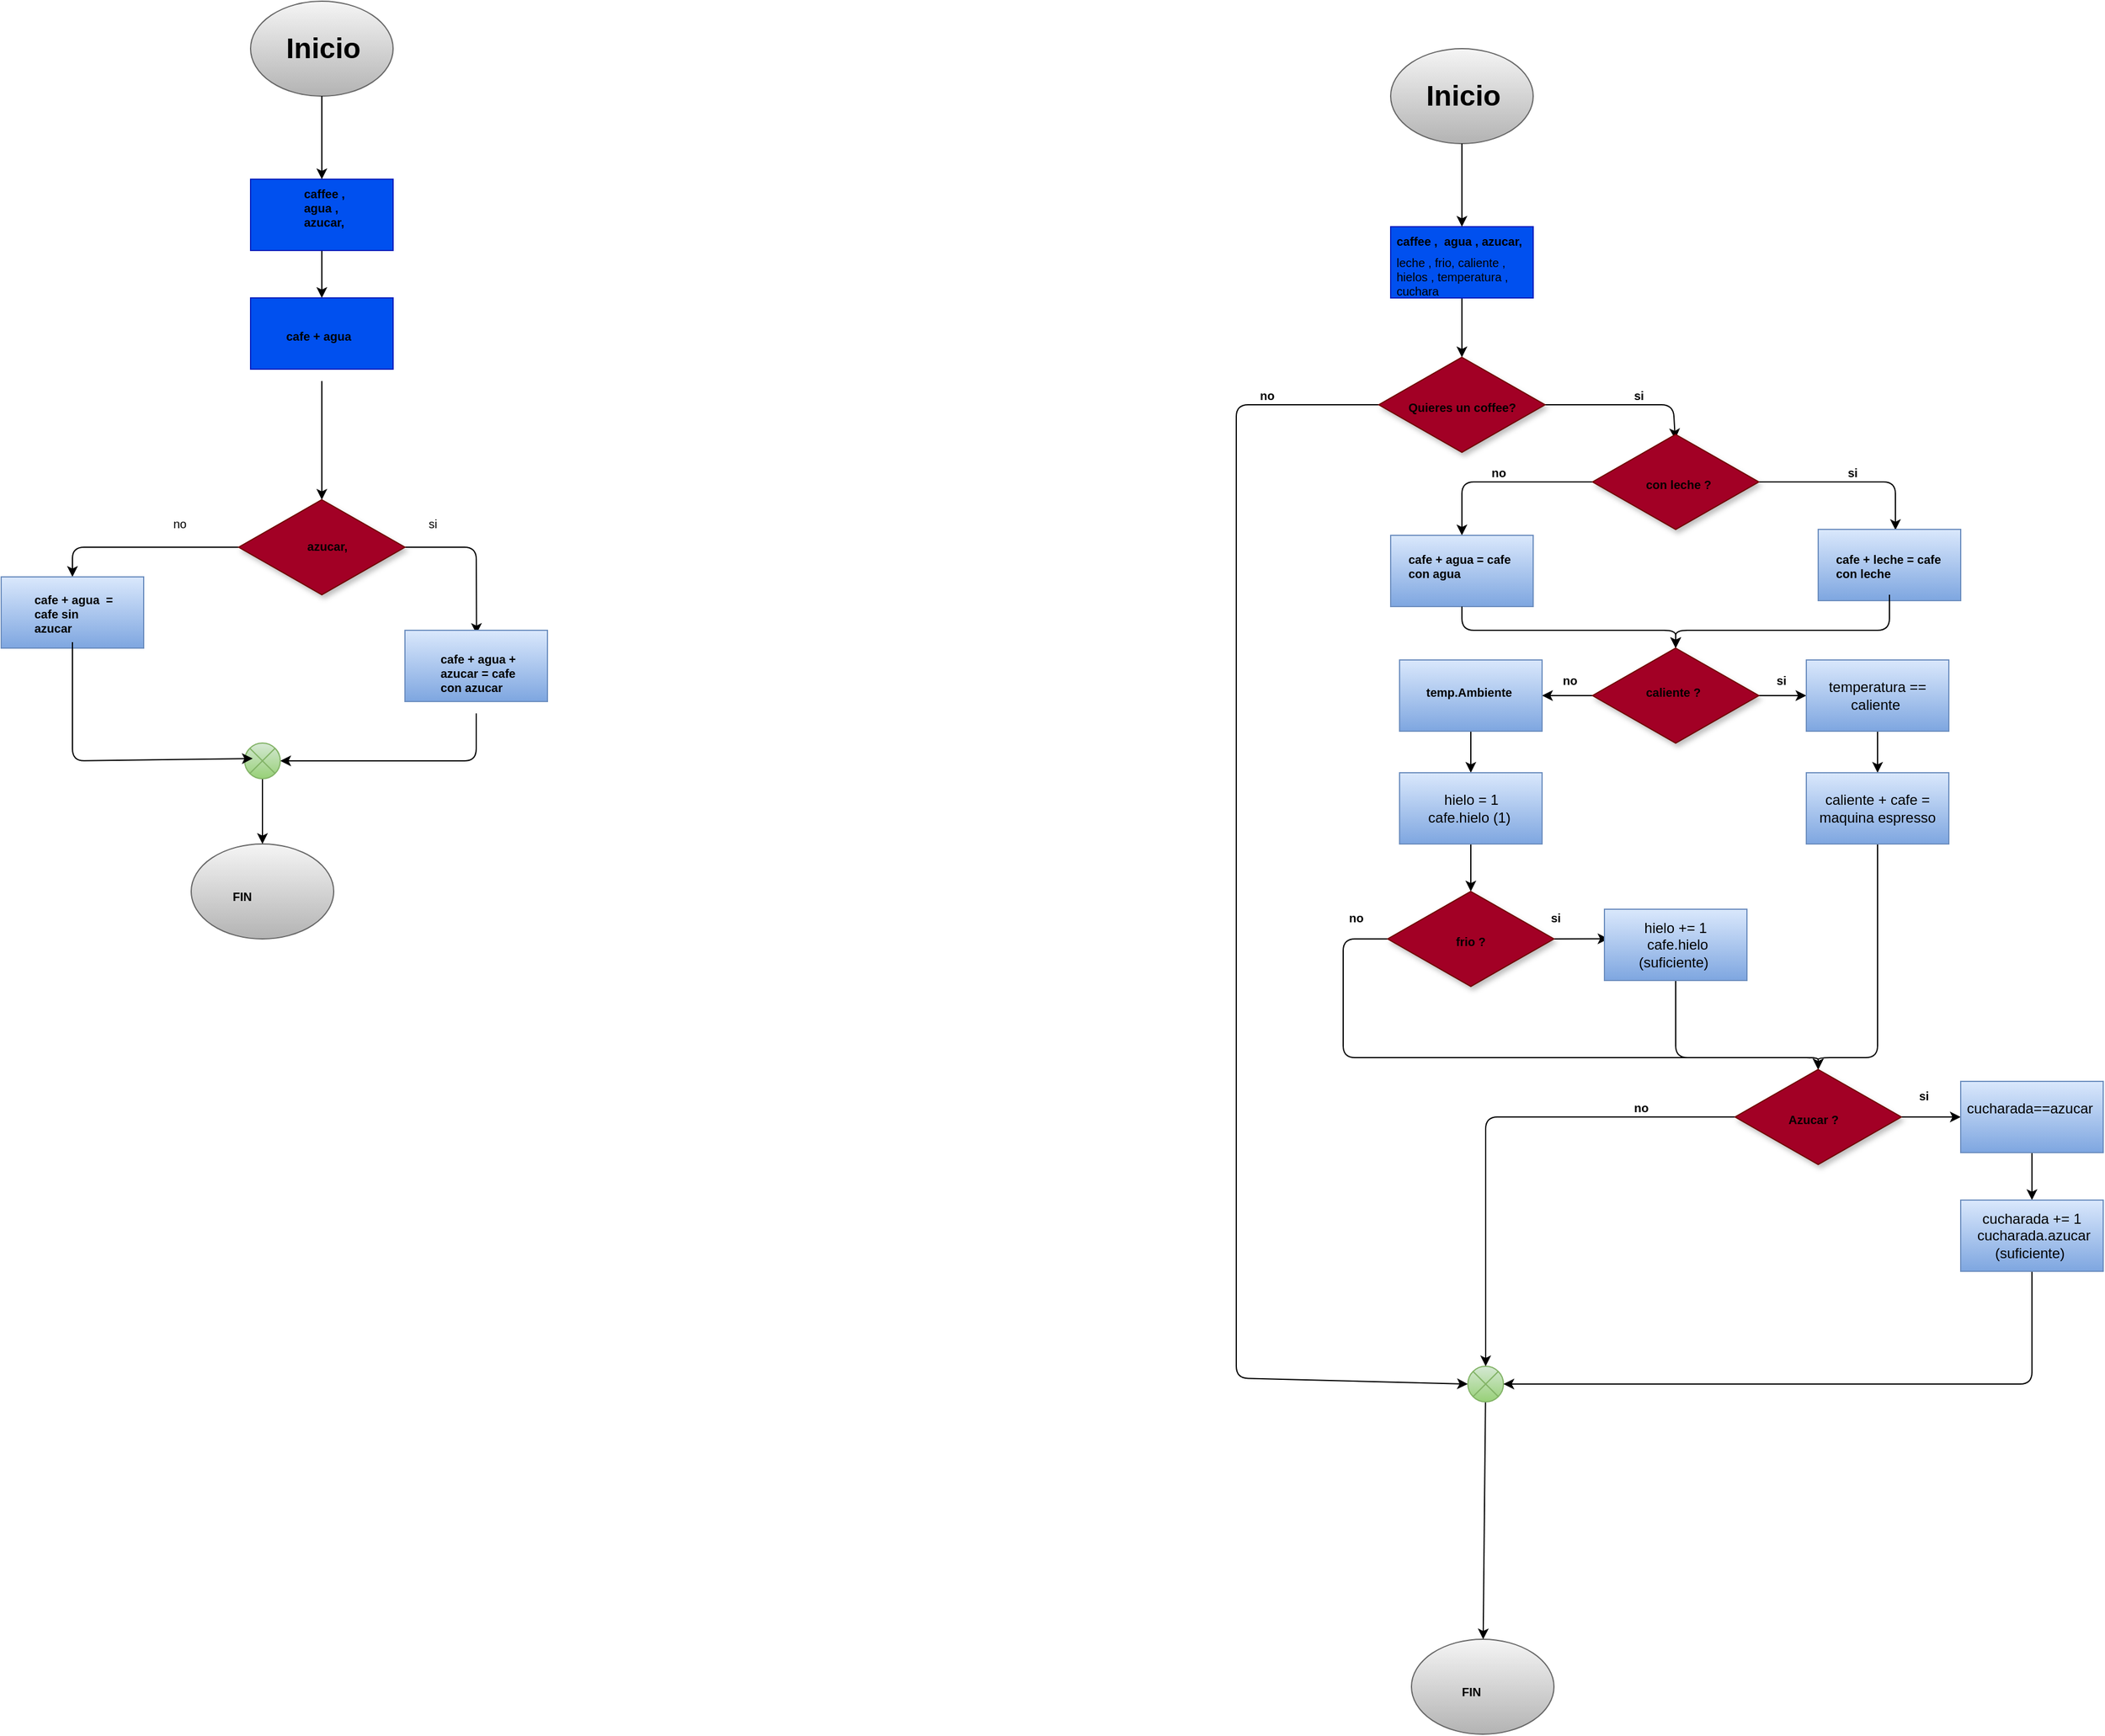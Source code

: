 <mxfile>
    <diagram id="6cFT4WeR4OX0mbMKUrA-" name="Page-1">
        <mxGraphModel dx="2379" dy="1494" grid="1" gridSize="10" guides="1" tooltips="1" connect="1" arrows="1" fold="1" page="1" pageScale="1" pageWidth="850" pageHeight="1100" math="0" shadow="0">
            <root>
                <mxCell id="0"/>
                <mxCell id="1" parent="0"/>
                <mxCell id="5" style="edgeStyle=none;html=1;entryX=0.502;entryY=0.051;entryDx=0;entryDy=0;entryPerimeter=0;" parent="1" source="7" target="16" edge="1">
                    <mxGeometry relative="1" as="geometry">
                        <Array as="points">
                            <mxPoint x="1420" y="490"/>
                        </Array>
                        <mxPoint x="1420" y="550" as="targetPoint"/>
                    </mxGeometry>
                </mxCell>
                <mxCell id="6" style="edgeStyle=none;html=1;entryX=0.5;entryY=0;entryDx=0;entryDy=0;" parent="1" source="7" target="11" edge="1">
                    <mxGeometry relative="1" as="geometry">
                        <Array as="points">
                            <mxPoint x="1080" y="490"/>
                        </Array>
                    </mxGeometry>
                </mxCell>
                <mxCell id="7" value="" style="rhombus;whiteSpace=wrap;html=1;shadow=1;fillColor=#a20025;strokeColor=#6F0000;fontColor=#ffffff;" parent="1" vertex="1">
                    <mxGeometry x="1220" y="450" width="140" height="80" as="geometry"/>
                </mxCell>
                <mxCell id="8" value="" style="ellipse;whiteSpace=wrap;html=1;fillColor=#f5f5f5;strokeColor=#666666;gradientColor=#b3b3b3;" parent="1" vertex="1">
                    <mxGeometry x="1180" y="740" width="120" height="80" as="geometry"/>
                </mxCell>
                <mxCell id="11" value="" style="rounded=0;whiteSpace=wrap;html=1;fillColor=#dae8fc;strokeColor=#6c8ebf;gradientColor=#7ea6e0;" parent="1" vertex="1">
                    <mxGeometry x="1020" y="515" width="120" height="60" as="geometry"/>
                </mxCell>
                <mxCell id="13" style="edgeStyle=none;html=1;" parent="1" target="21" edge="1">
                    <mxGeometry relative="1" as="geometry">
                        <mxPoint x="1420" y="630" as="sourcePoint"/>
                        <Array as="points">
                            <mxPoint x="1420" y="670"/>
                        </Array>
                    </mxGeometry>
                </mxCell>
                <mxCell id="16" value="" style="rounded=0;whiteSpace=wrap;html=1;fillColor=#dae8fc;strokeColor=#6c8ebf;gradientColor=#7ea6e0;" parent="1" vertex="1">
                    <mxGeometry x="1360" y="560" width="120" height="60" as="geometry"/>
                </mxCell>
                <mxCell id="20" style="edgeStyle=none;html=1;" parent="1" source="21" target="8" edge="1">
                    <mxGeometry relative="1" as="geometry"/>
                </mxCell>
                <mxCell id="21" value="" style="shape=sumEllipse;perimeter=ellipsePerimeter;whiteSpace=wrap;html=1;backgroundOutline=1;fillColor=#d5e8d4;gradientColor=#97d077;strokeColor=#82b366;" parent="1" vertex="1">
                    <mxGeometry x="1225" y="655" width="30" height="30" as="geometry"/>
                </mxCell>
                <mxCell id="26" value="" style="ellipse;whiteSpace=wrap;html=1;fillColor=#f5f5f5;strokeColor=#666666;gradientColor=#b3b3b3;" parent="1" vertex="1">
                    <mxGeometry x="1230" y="30" width="120" height="80" as="geometry"/>
                </mxCell>
                <mxCell id="27" value="" style="edgeStyle=none;html=1;entryX=0.5;entryY=0;entryDx=0;entryDy=0;" parent="1" source="28" target="32" edge="1">
                    <mxGeometry relative="1" as="geometry">
                        <mxPoint x="1290" y="270" as="targetPoint"/>
                    </mxGeometry>
                </mxCell>
                <mxCell id="28" value="" style="rounded=0;whiteSpace=wrap;html=1;fillColor=#0050ef;fontColor=#ffffff;strokeColor=#001DBC;" parent="1" vertex="1">
                    <mxGeometry x="1230" y="180" width="120" height="60" as="geometry"/>
                </mxCell>
                <mxCell id="29" value="" style="edgeStyle=none;html=1;" parent="1" target="28" edge="1">
                    <mxGeometry relative="1" as="geometry">
                        <mxPoint x="1290" y="110" as="sourcePoint"/>
                    </mxGeometry>
                </mxCell>
                <mxCell id="30" value="&lt;h1&gt;Inicio&lt;/h1&gt;" style="text;html=1;strokeColor=none;fillColor=none;spacing=5;spacingTop=-20;whiteSpace=wrap;overflow=hidden;rounded=0;" parent="1" vertex="1">
                    <mxGeometry x="1255" y="50" width="70" height="40" as="geometry"/>
                </mxCell>
                <mxCell id="31" value="&lt;h1 style=&quot;font-size: 10px;&quot;&gt;caffee ,&amp;nbsp; agua , azucar,&lt;/h1&gt;&lt;div&gt;&lt;br&gt;&lt;/div&gt;" style="text;html=1;strokeColor=none;fillColor=none;spacing=5;spacingTop=-20;whiteSpace=wrap;overflow=hidden;rounded=0;fontSize=10;" parent="1" vertex="1">
                    <mxGeometry x="1270" y="190" width="70" height="40" as="geometry"/>
                </mxCell>
                <mxCell id="32" value="" style="rounded=0;whiteSpace=wrap;html=1;fillColor=#0050ef;fontColor=#ffffff;strokeColor=#001DBC;" parent="1" vertex="1">
                    <mxGeometry x="1230" y="280" width="120" height="60" as="geometry"/>
                </mxCell>
                <mxCell id="35" value="" style="edgeStyle=none;html=1;fontSize=10;" parent="1" source="33" target="7" edge="1">
                    <mxGeometry relative="1" as="geometry"/>
                </mxCell>
                <mxCell id="33" value="&lt;h1 style=&quot;font-size: 10px;&quot;&gt;cafe + agua&lt;/h1&gt;" style="text;html=1;strokeColor=none;fillColor=none;spacing=5;spacingTop=-20;whiteSpace=wrap;overflow=hidden;rounded=0;fontSize=10;" parent="1" vertex="1">
                    <mxGeometry x="1255" y="310" width="70" height="40" as="geometry"/>
                </mxCell>
                <mxCell id="34" value="&#10;&lt;h1 style=&quot;border-color: rgb(0, 0, 0); font-size: 10px;&quot;&gt;&amp;nbsp;azucar,&lt;/h1&gt;&lt;div style=&quot;border-color: rgb(0, 0, 0);&quot;&gt;&lt;br style=&quot;border-color: rgb(0, 0, 0); color: rgb(240, 240, 240); font-family: Helvetica; font-size: 10px; font-style: normal; font-variant-ligatures: normal; font-variant-caps: normal; font-weight: 400; letter-spacing: normal; orphans: 2; text-align: left; text-indent: 0px; text-transform: none; widows: 2; word-spacing: 0px; -webkit-text-stroke-width: 0px; background-color: rgb(42, 37, 47); text-decoration-thickness: initial; text-decoration-style: initial; text-decoration-color: initial;&quot;&gt;&#10;&#10;&lt;/div&gt;" style="text;html=1;strokeColor=none;fillColor=none;spacing=5;spacingTop=-20;whiteSpace=wrap;overflow=hidden;rounded=0;fontSize=10;" parent="1" vertex="1">
                    <mxGeometry x="1270" y="475" width="70" height="40" as="geometry"/>
                </mxCell>
                <mxCell id="39" value="&lt;br&gt;&lt;h1 style=&quot;border-color: rgb(0, 0, 0); font-size: 10px;&quot;&gt;cafe + agua + azucar = cafe con azucar&lt;/h1&gt;&lt;div style=&quot;border-color: rgb(0, 0, 0);&quot;&gt;&lt;br&gt;&lt;br&gt;&lt;/div&gt;" style="text;html=1;strokeColor=none;fillColor=none;spacing=5;spacingTop=-20;whiteSpace=wrap;overflow=hidden;rounded=0;fontSize=10;" parent="1" vertex="1">
                    <mxGeometry x="1385" y="570" width="75" height="50" as="geometry"/>
                </mxCell>
                <mxCell id="44" style="edgeStyle=none;html=1;entryX=0.226;entryY=0.433;entryDx=0;entryDy=0;entryPerimeter=0;fontSize=10;" parent="1" source="40" target="21" edge="1">
                    <mxGeometry relative="1" as="geometry">
                        <Array as="points">
                            <mxPoint x="1080" y="670"/>
                        </Array>
                    </mxGeometry>
                </mxCell>
                <mxCell id="40" value="&lt;br&gt;&lt;h1 style=&quot;border-color: rgb(0, 0, 0); font-size: 10px;&quot;&gt;cafe + agua&amp;nbsp; = cafe sin azucar&lt;/h1&gt;&lt;div style=&quot;border-color: rgb(0, 0, 0);&quot;&gt;&lt;br&gt;&lt;br&gt;&lt;/div&gt;" style="text;html=1;strokeColor=none;fillColor=none;spacing=5;spacingTop=-20;whiteSpace=wrap;overflow=hidden;rounded=0;fontSize=10;" parent="1" vertex="1">
                    <mxGeometry x="1042.5" y="520" width="75" height="50" as="geometry"/>
                </mxCell>
                <mxCell id="41" value="no" style="text;html=1;strokeColor=none;fillColor=none;spacing=5;spacingTop=-20;whiteSpace=wrap;overflow=hidden;rounded=0;fontSize=10;" parent="1" vertex="1">
                    <mxGeometry x="1160" y="475" width="30" height="10" as="geometry"/>
                </mxCell>
                <mxCell id="43" value="si" style="text;html=1;strokeColor=none;fillColor=none;spacing=5;spacingTop=-20;whiteSpace=wrap;overflow=hidden;rounded=0;fontSize=10;" parent="1" vertex="1">
                    <mxGeometry x="1375" y="475" width="30" height="10" as="geometry"/>
                </mxCell>
                <mxCell id="45" value="&lt;br&gt;&lt;h1 style=&quot;border-color: rgb(0, 0, 0); font-size: 10px;&quot;&gt;FIN&lt;/h1&gt;&lt;div style=&quot;border-color: rgb(0, 0, 0);&quot;&gt;&lt;br&gt;&lt;/div&gt;" style="text;html=1;strokeColor=none;fillColor=none;spacing=5;spacingTop=-20;whiteSpace=wrap;overflow=hidden;rounded=0;fontSize=10;" parent="1" vertex="1">
                    <mxGeometry x="1210" y="770" width="70" height="40" as="geometry"/>
                </mxCell>
                <mxCell id="72" value="" style="ellipse;whiteSpace=wrap;html=1;fillColor=#f5f5f5;strokeColor=#666666;gradientColor=#b3b3b3;" vertex="1" parent="1">
                    <mxGeometry x="2190" y="70" width="120" height="80" as="geometry"/>
                </mxCell>
                <mxCell id="73" value="" style="edgeStyle=none;html=1;entryX=0.5;entryY=0;entryDx=0;entryDy=0;" edge="1" parent="1" source="74" target="88">
                    <mxGeometry relative="1" as="geometry">
                        <mxPoint x="2250" y="320" as="targetPoint"/>
                    </mxGeometry>
                </mxCell>
                <mxCell id="74" value="" style="rounded=0;whiteSpace=wrap;html=1;fillColor=#0050ef;fontColor=#ffffff;strokeColor=#001DBC;" vertex="1" parent="1">
                    <mxGeometry x="2190" y="220" width="120" height="60" as="geometry"/>
                </mxCell>
                <mxCell id="75" value="" style="edgeStyle=none;html=1;" edge="1" parent="1" target="74">
                    <mxGeometry relative="1" as="geometry">
                        <mxPoint x="2250" y="150" as="sourcePoint"/>
                    </mxGeometry>
                </mxCell>
                <mxCell id="76" value="&lt;h1&gt;Inicio&lt;/h1&gt;" style="text;html=1;strokeColor=none;fillColor=none;spacing=5;spacingTop=-20;whiteSpace=wrap;overflow=hidden;rounded=0;" vertex="1" parent="1">
                    <mxGeometry x="2215" y="90" width="70" height="40" as="geometry"/>
                </mxCell>
                <mxCell id="77" value="&lt;h1 style=&quot;font-size: 10px;&quot;&gt;caffee ,&amp;nbsp; agua , azucar,&lt;/h1&gt;&lt;div&gt;leche , frio, caliente , hielos , temperatura , cuchara&amp;nbsp;&lt;/div&gt;&lt;div&gt;&lt;br&gt;&lt;/div&gt;" style="text;html=1;strokeColor=none;fillColor=none;spacing=5;spacingTop=-20;whiteSpace=wrap;overflow=hidden;rounded=0;fontSize=10;" vertex="1" parent="1">
                    <mxGeometry x="2190" y="230" width="120" height="50" as="geometry"/>
                </mxCell>
                <mxCell id="108" value="" style="edgeStyle=none;html=1;entryX=0;entryY=0.5;entryDx=0;entryDy=0;" edge="1" parent="1" source="88" target="114">
                    <mxGeometry relative="1" as="geometry">
                        <mxPoint x="2040" y="405.0" as="targetPoint"/>
                        <Array as="points">
                            <mxPoint x="2060" y="370"/>
                            <mxPoint x="2060" y="965"/>
                            <mxPoint x="2060" y="1190"/>
                        </Array>
                    </mxGeometry>
                </mxCell>
                <mxCell id="109" value="" style="edgeStyle=none;html=1;entryX=0.497;entryY=0.05;entryDx=0;entryDy=0;entryPerimeter=0;" edge="1" parent="1" source="88" target="116">
                    <mxGeometry relative="1" as="geometry">
                        <mxPoint x="2429.975" y="395" as="targetPoint"/>
                        <Array as="points">
                            <mxPoint x="2428" y="370"/>
                        </Array>
                    </mxGeometry>
                </mxCell>
                <mxCell id="88" value="" style="rhombus;whiteSpace=wrap;html=1;shadow=1;fillColor=#a20025;strokeColor=#6F0000;fontColor=#ffffff;" vertex="1" parent="1">
                    <mxGeometry x="2180" y="330" width="140" height="80" as="geometry"/>
                </mxCell>
                <mxCell id="89" value="&lt;h1 style=&quot;font-size: 10px;&quot;&gt;Quieres un coffee?&lt;/h1&gt;" style="text;html=1;strokeColor=none;fillColor=none;spacing=5;spacingTop=-20;whiteSpace=wrap;overflow=hidden;rounded=0;fontSize=10;" vertex="1" parent="1">
                    <mxGeometry x="2200" y="370" width="120" height="50" as="geometry"/>
                </mxCell>
                <mxCell id="110" value="&lt;h1 style=&quot;font-size: 10px;&quot;&gt;si&lt;/h1&gt;" style="text;html=1;strokeColor=none;fillColor=none;spacing=5;spacingTop=-20;whiteSpace=wrap;overflow=hidden;rounded=0;fontSize=10;" vertex="1" parent="1">
                    <mxGeometry x="2390" y="360" width="25" height="10" as="geometry"/>
                </mxCell>
                <mxCell id="111" value="&lt;h1 style=&quot;font-size: 10px;&quot;&gt;no&lt;/h1&gt;" style="text;html=1;strokeColor=none;fillColor=none;spacing=5;spacingTop=-20;whiteSpace=wrap;overflow=hidden;rounded=0;fontSize=10;" vertex="1" parent="1">
                    <mxGeometry x="2075" y="360" width="25" height="10" as="geometry"/>
                </mxCell>
                <mxCell id="112" value="" style="ellipse;whiteSpace=wrap;html=1;fillColor=#f5f5f5;strokeColor=#666666;gradientColor=#b3b3b3;" vertex="1" parent="1">
                    <mxGeometry x="2207.5" y="1410" width="120" height="80" as="geometry"/>
                </mxCell>
                <mxCell id="113" style="edgeStyle=none;html=1;" edge="1" parent="1" source="114" target="112">
                    <mxGeometry relative="1" as="geometry"/>
                </mxCell>
                <mxCell id="114" value="" style="shape=sumEllipse;perimeter=ellipsePerimeter;whiteSpace=wrap;html=1;backgroundOutline=1;fillColor=#d5e8d4;gradientColor=#97d077;strokeColor=#82b366;" vertex="1" parent="1">
                    <mxGeometry x="2255" y="1180" width="30" height="30" as="geometry"/>
                </mxCell>
                <mxCell id="115" value="&lt;br&gt;&lt;h1 style=&quot;border-color: rgb(0, 0, 0); font-size: 10px;&quot;&gt;FIN&lt;/h1&gt;&lt;div style=&quot;border-color: rgb(0, 0, 0);&quot;&gt;&lt;br&gt;&lt;/div&gt;" style="text;html=1;strokeColor=none;fillColor=none;spacing=5;spacingTop=-20;whiteSpace=wrap;overflow=hidden;rounded=0;fontSize=10;" vertex="1" parent="1">
                    <mxGeometry x="2245" y="1440" width="25" height="20" as="geometry"/>
                </mxCell>
                <mxCell id="121" style="edgeStyle=none;html=1;entryX=0.5;entryY=0;entryDx=0;entryDy=0;" edge="1" parent="1" source="116" target="118">
                    <mxGeometry relative="1" as="geometry">
                        <Array as="points">
                            <mxPoint x="2250" y="435"/>
                        </Array>
                    </mxGeometry>
                </mxCell>
                <mxCell id="123" style="edgeStyle=none;html=1;entryX=0.542;entryY=0.009;entryDx=0;entryDy=0;entryPerimeter=0;" edge="1" parent="1" source="116" target="119">
                    <mxGeometry relative="1" as="geometry">
                        <Array as="points">
                            <mxPoint x="2615" y="435"/>
                        </Array>
                    </mxGeometry>
                </mxCell>
                <mxCell id="116" value="" style="rhombus;whiteSpace=wrap;html=1;shadow=1;fillColor=#a20025;strokeColor=#6F0000;fontColor=#ffffff;" vertex="1" parent="1">
                    <mxGeometry x="2360" y="395" width="140" height="80" as="geometry"/>
                </mxCell>
                <mxCell id="117" value="&lt;h1 style=&quot;font-size: 10px;&quot;&gt;con leche ?&lt;/h1&gt;" style="text;html=1;strokeColor=none;fillColor=none;spacing=5;spacingTop=-20;whiteSpace=wrap;overflow=hidden;rounded=0;fontSize=10;" vertex="1" parent="1">
                    <mxGeometry x="2400" y="435" width="70" height="15" as="geometry"/>
                </mxCell>
                <mxCell id="118" value="" style="rounded=0;whiteSpace=wrap;html=1;fillColor=#dae8fc;strokeColor=#6c8ebf;gradientColor=#7ea6e0;" vertex="1" parent="1">
                    <mxGeometry x="2190" y="480" width="120" height="60" as="geometry"/>
                </mxCell>
                <mxCell id="119" value="" style="rounded=0;whiteSpace=wrap;html=1;fillColor=#dae8fc;strokeColor=#6c8ebf;gradientColor=#7ea6e0;" vertex="1" parent="1">
                    <mxGeometry x="2550" y="475" width="120" height="60" as="geometry"/>
                </mxCell>
                <mxCell id="124" value="&lt;h1 style=&quot;font-size: 10px;&quot;&gt;si&lt;/h1&gt;" style="text;html=1;strokeColor=none;fillColor=none;spacing=5;spacingTop=-20;whiteSpace=wrap;overflow=hidden;rounded=0;fontSize=10;" vertex="1" parent="1">
                    <mxGeometry x="2570" y="425" width="40" height="15" as="geometry"/>
                </mxCell>
                <mxCell id="125" value="&lt;h1 style=&quot;font-size: 10px;&quot;&gt;no&lt;/h1&gt;" style="text;html=1;strokeColor=none;fillColor=none;spacing=5;spacingTop=-20;whiteSpace=wrap;overflow=hidden;rounded=0;fontSize=10;" vertex="1" parent="1">
                    <mxGeometry x="2270" y="425" width="40" height="15" as="geometry"/>
                </mxCell>
                <mxCell id="129" style="edgeStyle=none;html=1;entryX=0.5;entryY=0;entryDx=0;entryDy=0;" edge="1" parent="1" source="126" target="128">
                    <mxGeometry relative="1" as="geometry">
                        <Array as="points">
                            <mxPoint x="2250" y="560"/>
                            <mxPoint x="2430" y="560"/>
                        </Array>
                    </mxGeometry>
                </mxCell>
                <mxCell id="131" style="edgeStyle=none;html=1;exitX=0.5;exitY=1;exitDx=0;exitDy=0;" edge="1" parent="1" source="126">
                    <mxGeometry relative="1" as="geometry">
                        <mxPoint x="2250.22" y="540" as="targetPoint"/>
                    </mxGeometry>
                </mxCell>
                <mxCell id="126" value="&lt;h1 style=&quot;font-size: 10px;&quot;&gt;cafe + agua = cafe con agua&lt;/h1&gt;" style="text;html=1;strokeColor=none;fillColor=none;spacing=5;spacingTop=-20;whiteSpace=wrap;overflow=hidden;rounded=0;fontSize=10;" vertex="1" parent="1">
                    <mxGeometry x="2200" y="497.5" width="100" height="42.5" as="geometry"/>
                </mxCell>
                <mxCell id="130" style="edgeStyle=none;html=1;entryX=0.5;entryY=0;entryDx=0;entryDy=0;" edge="1" parent="1" source="127" target="128">
                    <mxGeometry relative="1" as="geometry">
                        <Array as="points">
                            <mxPoint x="2610" y="560"/>
                            <mxPoint x="2430" y="560"/>
                        </Array>
                    </mxGeometry>
                </mxCell>
                <mxCell id="127" value="&lt;h1 style=&quot;font-size: 10px;&quot;&gt;cafe + leche = cafe con leche&lt;/h1&gt;" style="text;html=1;strokeColor=none;fillColor=none;spacing=5;spacingTop=-20;whiteSpace=wrap;overflow=hidden;rounded=0;fontSize=10;" vertex="1" parent="1">
                    <mxGeometry x="2560" y="497.5" width="100" height="32.5" as="geometry"/>
                </mxCell>
                <mxCell id="139" style="edgeStyle=none;html=1;" edge="1" parent="1" source="128" target="133">
                    <mxGeometry relative="1" as="geometry"/>
                </mxCell>
                <mxCell id="141" style="edgeStyle=none;html=1;entryX=1;entryY=0.5;entryDx=0;entryDy=0;" edge="1" parent="1" source="128" target="134">
                    <mxGeometry relative="1" as="geometry"/>
                </mxCell>
                <mxCell id="128" value="" style="rhombus;whiteSpace=wrap;html=1;shadow=1;fillColor=#a20025;strokeColor=#6F0000;fontColor=#ffffff;" vertex="1" parent="1">
                    <mxGeometry x="2360" y="575" width="140" height="80" as="geometry"/>
                </mxCell>
                <mxCell id="132" value="&lt;h1 style=&quot;font-size: 10px;&quot;&gt;caliente ?&lt;/h1&gt;" style="text;html=1;strokeColor=none;fillColor=none;spacing=5;spacingTop=-20;whiteSpace=wrap;overflow=hidden;rounded=0;fontSize=10;" vertex="1" parent="1">
                    <mxGeometry x="2400" y="610" width="60" height="10" as="geometry"/>
                </mxCell>
                <mxCell id="140" style="edgeStyle=none;html=1;entryX=0.5;entryY=0;entryDx=0;entryDy=0;" edge="1" parent="1" source="133" target="138">
                    <mxGeometry relative="1" as="geometry"/>
                </mxCell>
                <mxCell id="133" value="temperatura == caliente&amp;nbsp;" style="rounded=0;whiteSpace=wrap;html=1;fillColor=#dae8fc;strokeColor=#6c8ebf;gradientColor=#7ea6e0;" vertex="1" parent="1">
                    <mxGeometry x="2540" y="585" width="120" height="60" as="geometry"/>
                </mxCell>
                <mxCell id="143" style="edgeStyle=none;html=1;entryX=0.5;entryY=0;entryDx=0;entryDy=0;" edge="1" parent="1" source="134" target="142">
                    <mxGeometry relative="1" as="geometry"/>
                </mxCell>
                <mxCell id="134" value="" style="rounded=0;whiteSpace=wrap;html=1;fillColor=#dae8fc;strokeColor=#6c8ebf;gradientColor=#7ea6e0;" vertex="1" parent="1">
                    <mxGeometry x="2197.5" y="585" width="120" height="60" as="geometry"/>
                </mxCell>
                <mxCell id="135" value="&lt;h1 style=&quot;font-size: 10px;&quot;&gt;temp.Ambiente&lt;/h1&gt;" style="text;html=1;strokeColor=none;fillColor=none;spacing=5;spacingTop=-20;whiteSpace=wrap;overflow=hidden;rounded=0;fontSize=10;" vertex="1" parent="1">
                    <mxGeometry x="2215" y="610" width="80" height="10" as="geometry"/>
                </mxCell>
                <mxCell id="157" style="edgeStyle=none;html=1;entryX=0.5;entryY=0;entryDx=0;entryDy=0;" edge="1" parent="1" source="138" target="154">
                    <mxGeometry relative="1" as="geometry">
                        <Array as="points">
                            <mxPoint x="2600" y="920"/>
                            <mxPoint x="2550" y="920"/>
                        </Array>
                    </mxGeometry>
                </mxCell>
                <mxCell id="138" value="caliente + cafe = maquina espresso" style="rounded=0;whiteSpace=wrap;html=1;fillColor=#dae8fc;strokeColor=#6c8ebf;gradientColor=#7ea6e0;" vertex="1" parent="1">
                    <mxGeometry x="2540" y="680" width="120" height="60" as="geometry"/>
                </mxCell>
                <mxCell id="148" style="edgeStyle=none;html=1;entryX=0.5;entryY=0;entryDx=0;entryDy=0;" edge="1" parent="1" source="142" target="145">
                    <mxGeometry relative="1" as="geometry"/>
                </mxCell>
                <mxCell id="142" value="hielo = 1&lt;br&gt;cafe.hielo (1)&amp;nbsp;" style="rounded=0;whiteSpace=wrap;html=1;fillColor=#dae8fc;strokeColor=#6c8ebf;gradientColor=#7ea6e0;" vertex="1" parent="1">
                    <mxGeometry x="2197.5" y="680" width="120" height="60" as="geometry"/>
                </mxCell>
                <mxCell id="149" style="edgeStyle=none;html=1;entryX=0.5;entryY=0;entryDx=0;entryDy=0;" edge="1" parent="1" source="145" target="154">
                    <mxGeometry relative="1" as="geometry">
                        <Array as="points">
                            <mxPoint x="2150" y="820"/>
                            <mxPoint x="2150" y="890"/>
                            <mxPoint x="2150" y="920"/>
                            <mxPoint x="2260" y="920"/>
                            <mxPoint x="2410" y="920"/>
                            <mxPoint x="2550" y="920"/>
                        </Array>
                    </mxGeometry>
                </mxCell>
                <mxCell id="153" style="edgeStyle=none;html=1;entryX=0.028;entryY=0.415;entryDx=0;entryDy=0;entryPerimeter=0;" edge="1" parent="1" source="145" target="151">
                    <mxGeometry relative="1" as="geometry"/>
                </mxCell>
                <mxCell id="145" value="" style="rhombus;whiteSpace=wrap;html=1;shadow=1;fillColor=#a20025;strokeColor=#6F0000;fontColor=#ffffff;" vertex="1" parent="1">
                    <mxGeometry x="2187.5" y="780" width="140" height="80" as="geometry"/>
                </mxCell>
                <mxCell id="146" value="&lt;h1 style=&quot;font-size: 10px;&quot;&gt;frio ?&lt;/h1&gt;" style="text;html=1;strokeColor=none;fillColor=none;spacing=5;spacingTop=-20;whiteSpace=wrap;overflow=hidden;rounded=0;fontSize=10;" vertex="1" parent="1">
                    <mxGeometry x="2240" y="820" width="60" height="10" as="geometry"/>
                </mxCell>
                <mxCell id="150" value="&lt;h1 style=&quot;font-size: 10px;&quot;&gt;no&lt;/h1&gt;" style="text;html=1;strokeColor=none;fillColor=none;spacing=5;spacingTop=-20;whiteSpace=wrap;overflow=hidden;rounded=0;fontSize=10;" vertex="1" parent="1">
                    <mxGeometry x="2150" y="800" width="40" height="10" as="geometry"/>
                </mxCell>
                <mxCell id="156" style="edgeStyle=none;html=1;entryX=0.5;entryY=0;entryDx=0;entryDy=0;" edge="1" parent="1" source="151" target="154">
                    <mxGeometry relative="1" as="geometry">
                        <Array as="points">
                            <mxPoint x="2430" y="920"/>
                            <mxPoint x="2550" y="920"/>
                        </Array>
                    </mxGeometry>
                </mxCell>
                <mxCell id="151" value="hielo += 1&lt;br&gt;&amp;nbsp;cafe.hielo (suficiente)&amp;nbsp;" style="rounded=0;whiteSpace=wrap;html=1;fillColor=#dae8fc;strokeColor=#6c8ebf;gradientColor=#7ea6e0;" vertex="1" parent="1">
                    <mxGeometry x="2370" y="795" width="120" height="60" as="geometry"/>
                </mxCell>
                <mxCell id="162" style="edgeStyle=none;html=1;entryX=0;entryY=0.5;entryDx=0;entryDy=0;" edge="1" parent="1" source="154" target="159">
                    <mxGeometry relative="1" as="geometry"/>
                </mxCell>
                <mxCell id="168" style="edgeStyle=none;html=1;entryX=0.5;entryY=0;entryDx=0;entryDy=0;" edge="1" parent="1" source="154" target="114">
                    <mxGeometry relative="1" as="geometry">
                        <Array as="points">
                            <mxPoint x="2270" y="970"/>
                        </Array>
                    </mxGeometry>
                </mxCell>
                <mxCell id="154" value="" style="rhombus;whiteSpace=wrap;html=1;shadow=1;fillColor=#a20025;strokeColor=#6F0000;fontColor=#ffffff;" vertex="1" parent="1">
                    <mxGeometry x="2480" y="930" width="140" height="80" as="geometry"/>
                </mxCell>
                <mxCell id="155" value="&lt;h1 style=&quot;font-size: 10px;&quot;&gt;Azucar ?&lt;/h1&gt;" style="text;html=1;strokeColor=none;fillColor=none;spacing=5;spacingTop=-20;whiteSpace=wrap;overflow=hidden;rounded=0;fontSize=10;" vertex="1" parent="1">
                    <mxGeometry x="2520" y="970" width="60" height="10" as="geometry"/>
                </mxCell>
                <mxCell id="164" style="edgeStyle=none;html=1;entryX=0.5;entryY=0;entryDx=0;entryDy=0;" edge="1" parent="1" source="159" target="163">
                    <mxGeometry relative="1" as="geometry"/>
                </mxCell>
                <mxCell id="159" value="cucharada==azucar&amp;nbsp;&lt;br&gt;&amp;nbsp;" style="rounded=0;whiteSpace=wrap;html=1;fillColor=#dae8fc;strokeColor=#6c8ebf;gradientColor=#7ea6e0;" vertex="1" parent="1">
                    <mxGeometry x="2670" y="940" width="120" height="60" as="geometry"/>
                </mxCell>
                <mxCell id="165" style="edgeStyle=none;html=1;entryX=1;entryY=0.5;entryDx=0;entryDy=0;" edge="1" parent="1" source="163" target="114">
                    <mxGeometry relative="1" as="geometry">
                        <Array as="points">
                            <mxPoint x="2730" y="1195"/>
                        </Array>
                    </mxGeometry>
                </mxCell>
                <mxCell id="163" value="cucharada += 1&lt;br&gt;&amp;nbsp;cucharada.azucar (suficiente)&amp;nbsp;" style="rounded=0;whiteSpace=wrap;html=1;fillColor=#dae8fc;strokeColor=#6c8ebf;gradientColor=#7ea6e0;" vertex="1" parent="1">
                    <mxGeometry x="2670" y="1040" width="120" height="60" as="geometry"/>
                </mxCell>
                <mxCell id="169" value="&lt;h1 style=&quot;font-size: 10px;&quot;&gt;si&lt;/h1&gt;" style="text;html=1;strokeColor=none;fillColor=none;spacing=5;spacingTop=-20;whiteSpace=wrap;overflow=hidden;rounded=0;fontSize=10;" vertex="1" parent="1">
                    <mxGeometry x="2320" y="800" width="40" height="10" as="geometry"/>
                </mxCell>
                <mxCell id="172" value="&lt;h1 style=&quot;font-size: 10px;&quot;&gt;no&lt;/h1&gt;" style="text;html=1;strokeColor=none;fillColor=none;spacing=5;spacingTop=-20;whiteSpace=wrap;overflow=hidden;rounded=0;fontSize=10;" vertex="1" parent="1">
                    <mxGeometry x="2330" y="600" width="40" height="10" as="geometry"/>
                </mxCell>
                <mxCell id="174" value="&lt;h1 style=&quot;font-size: 10px;&quot;&gt;si&lt;/h1&gt;" style="text;html=1;strokeColor=none;fillColor=none;spacing=5;spacingTop=-20;whiteSpace=wrap;overflow=hidden;rounded=0;fontSize=10;" vertex="1" parent="1">
                    <mxGeometry x="2510" y="600" width="40" height="10" as="geometry"/>
                </mxCell>
                <mxCell id="175" value="&lt;h1 style=&quot;font-size: 10px;&quot;&gt;si&lt;/h1&gt;" style="text;html=1;strokeColor=none;fillColor=none;spacing=5;spacingTop=-20;whiteSpace=wrap;overflow=hidden;rounded=0;fontSize=10;" vertex="1" parent="1">
                    <mxGeometry x="2630" y="950" width="40" height="10" as="geometry"/>
                </mxCell>
                <mxCell id="178" value="&lt;h1 style=&quot;font-size: 10px;&quot;&gt;no&lt;/h1&gt;" style="text;html=1;strokeColor=none;fillColor=none;spacing=5;spacingTop=-20;whiteSpace=wrap;overflow=hidden;rounded=0;fontSize=10;" vertex="1" parent="1">
                    <mxGeometry x="2390" y="960" width="40" height="10" as="geometry"/>
                </mxCell>
            </root>
        </mxGraphModel>
    </diagram>
</mxfile>